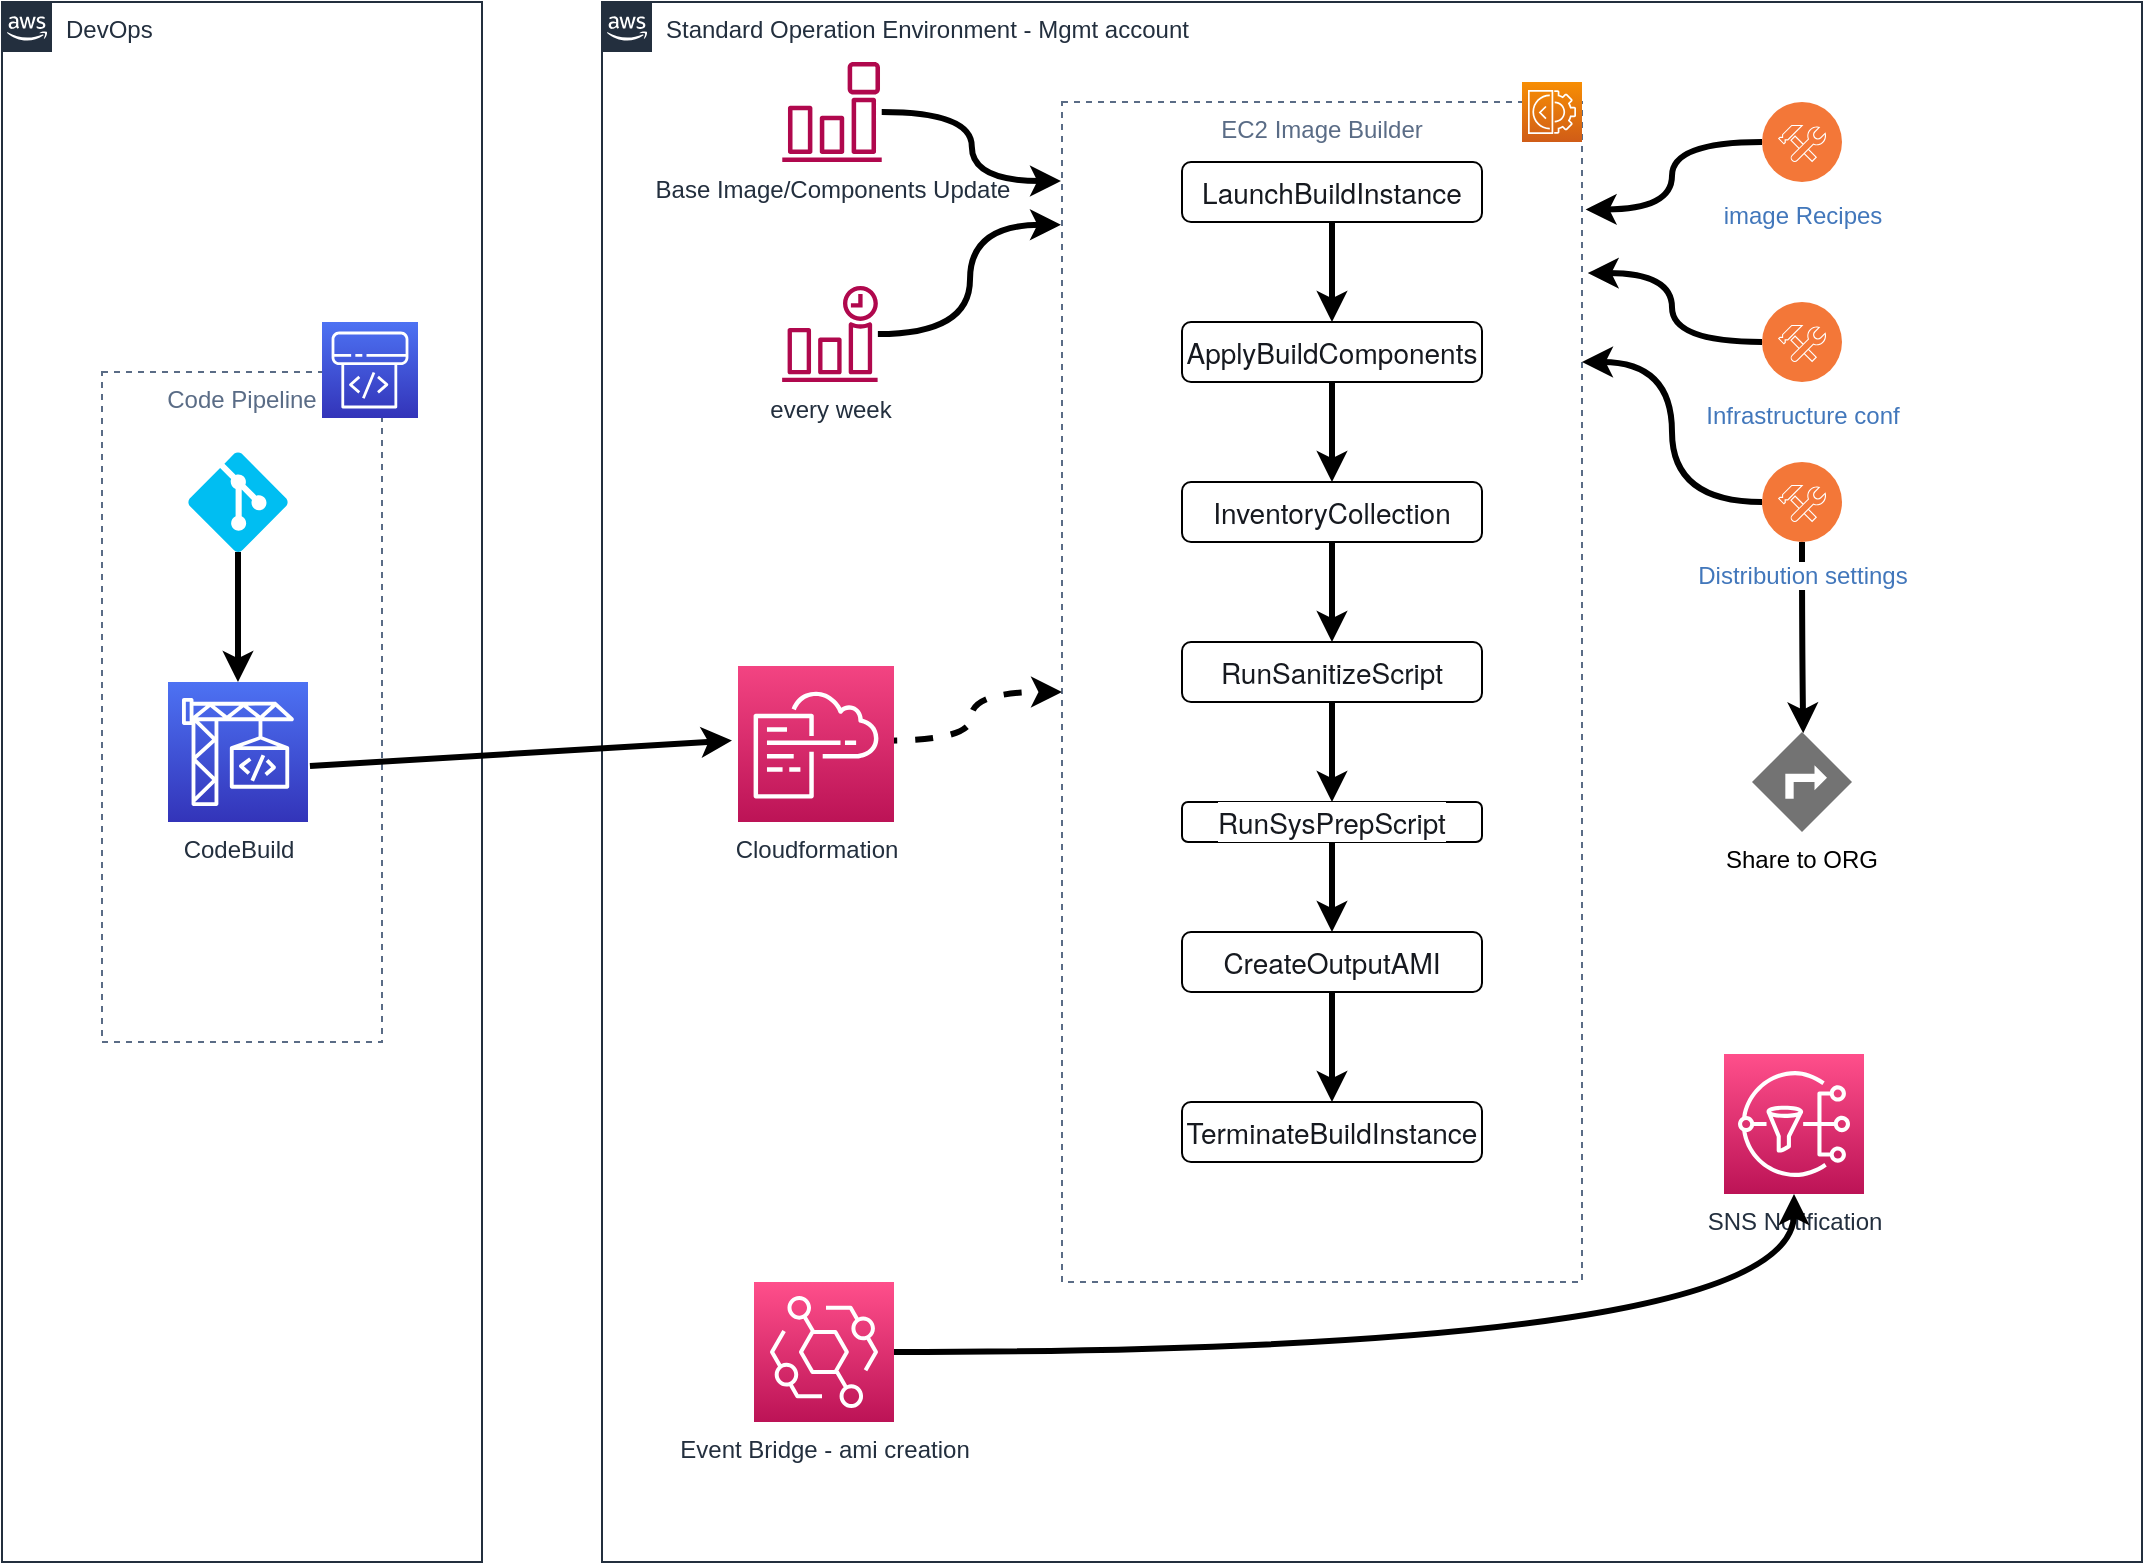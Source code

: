 <mxfile>
    <diagram id="Gcbxges4Ew21Y1hMnxqo" name="Page-1">
        <mxGraphModel dx="2701" dy="821" grid="1" gridSize="10" guides="1" tooltips="1" connect="1" arrows="1" fold="1" page="1" pageScale="1" pageWidth="827" pageHeight="1169" math="0" shadow="0">
            <root>
                <mxCell id="0"/>
                <mxCell id="1" parent="0"/>
                <mxCell id="3" value="Standard Operation Environment - Mgmt account" style="points=[[0,0],[0.25,0],[0.5,0],[0.75,0],[1,0],[1,0.25],[1,0.5],[1,0.75],[1,1],[0.75,1],[0.5,1],[0.25,1],[0,1],[0,0.75],[0,0.5],[0,0.25]];outlineConnect=0;gradientColor=none;html=1;whiteSpace=wrap;fontSize=12;fontStyle=0;container=0;pointerEvents=0;collapsible=0;recursiveResize=0;shape=mxgraph.aws4.group;grIcon=mxgraph.aws4.group_aws_cloud_alt;strokeColor=#232F3E;fillColor=none;verticalAlign=top;align=left;spacingLeft=30;fontColor=#232F3E;dashed=0;" parent="1" vertex="1">
                    <mxGeometry x="-620" y="120" width="770" height="780" as="geometry"/>
                </mxCell>
                <mxCell id="4" value="DevOps" style="points=[[0,0],[0.25,0],[0.5,0],[0.75,0],[1,0],[1,0.25],[1,0.5],[1,0.75],[1,1],[0.75,1],[0.5,1],[0.25,1],[0,1],[0,0.75],[0,0.5],[0,0.25]];outlineConnect=0;gradientColor=none;html=1;whiteSpace=wrap;fontSize=12;fontStyle=0;container=1;pointerEvents=0;collapsible=0;recursiveResize=0;shape=mxgraph.aws4.group;grIcon=mxgraph.aws4.group_aws_cloud_alt;strokeColor=#232F3E;fillColor=none;verticalAlign=top;align=left;spacingLeft=30;fontColor=#232F3E;dashed=0;" parent="1" vertex="1">
                    <mxGeometry x="-920" y="120" width="240" height="780" as="geometry"/>
                </mxCell>
                <mxCell id="41" value="Code Pipeline" style="fillColor=none;strokeColor=#5A6C86;dashed=1;verticalAlign=top;fontStyle=0;fontColor=#5A6C86;" parent="4" vertex="1">
                    <mxGeometry x="50" y="185" width="140" height="335" as="geometry"/>
                </mxCell>
                <mxCell id="44" style="edgeStyle=orthogonalEdgeStyle;curved=1;html=1;strokeWidth=3;" parent="4" source="42" edge="1">
                    <mxGeometry relative="1" as="geometry">
                        <mxPoint x="118" y="340" as="targetPoint"/>
                    </mxGeometry>
                </mxCell>
                <mxCell id="42" value="" style="verticalLabelPosition=bottom;html=1;verticalAlign=top;align=center;strokeColor=none;fillColor=#00BEF2;shape=mxgraph.azure.git_repository;" parent="4" vertex="1">
                    <mxGeometry x="93" y="225" width="50" height="50" as="geometry"/>
                </mxCell>
                <mxCell id="48" value="CodeBuild" style="sketch=0;points=[[0,0,0],[0.25,0,0],[0.5,0,0],[0.75,0,0],[1,0,0],[0,1,0],[0.25,1,0],[0.5,1,0],[0.75,1,0],[1,1,0],[0,0.25,0],[0,0.5,0],[0,0.75,0],[1,0.25,0],[1,0.5,0],[1,0.75,0]];outlineConnect=0;fontColor=#232F3E;gradientColor=#4D72F3;gradientDirection=north;fillColor=#3334B9;strokeColor=#ffffff;dashed=0;verticalLabelPosition=bottom;verticalAlign=top;align=center;html=1;fontSize=12;fontStyle=0;aspect=fixed;shape=mxgraph.aws4.resourceIcon;resIcon=mxgraph.aws4.codebuild;" vertex="1" parent="4">
                    <mxGeometry x="83" y="340" width="70" height="70" as="geometry"/>
                </mxCell>
                <mxCell id="49" value="" style="sketch=0;points=[[0,0,0],[0.25,0,0],[0.5,0,0],[0.75,0,0],[1,0,0],[0,1,0],[0.25,1,0],[0.5,1,0],[0.75,1,0],[1,1,0],[0,0.25,0],[0,0.5,0],[0,0.75,0],[1,0.25,0],[1,0.5,0],[1,0.75,0]];outlineConnect=0;fontColor=#232F3E;gradientColor=#4D72F3;gradientDirection=north;fillColor=#3334B9;strokeColor=#ffffff;dashed=0;verticalLabelPosition=bottom;verticalAlign=top;align=center;html=1;fontSize=12;fontStyle=0;aspect=fixed;shape=mxgraph.aws4.resourceIcon;resIcon=mxgraph.aws4.codepipeline;" vertex="1" parent="4">
                    <mxGeometry x="160" y="160" width="48" height="48" as="geometry"/>
                </mxCell>
                <mxCell id="5" value="EC2 Image Builder" style="fillColor=none;strokeColor=#5A6C86;dashed=1;verticalAlign=top;fontStyle=0;fontColor=#5A6C86;" parent="1" vertex="1">
                    <mxGeometry x="-390" y="170" width="260" height="590" as="geometry"/>
                </mxCell>
                <mxCell id="2" value="" style="sketch=0;points=[[0,0,0],[0.25,0,0],[0.5,0,0],[0.75,0,0],[1,0,0],[0,1,0],[0.25,1,0],[0.5,1,0],[0.75,1,0],[1,1,0],[0,0.25,0],[0,0.5,0],[0,0.75,0],[1,0.25,0],[1,0.5,0],[1,0.75,0]];outlineConnect=0;fontColor=#232F3E;gradientColor=#F78E04;gradientDirection=north;fillColor=#D05C17;strokeColor=#ffffff;dashed=0;verticalLabelPosition=bottom;verticalAlign=top;align=center;html=1;fontSize=12;fontStyle=0;aspect=fixed;shape=mxgraph.aws4.resourceIcon;resIcon=mxgraph.aws4.ec2_image_builder;" parent="1" vertex="1">
                    <mxGeometry x="-160" y="160" width="30" height="30" as="geometry"/>
                </mxCell>
                <mxCell id="28" style="edgeStyle=orthogonalEdgeStyle;curved=1;html=1;entryX=1.007;entryY=0.091;entryDx=0;entryDy=0;entryPerimeter=0;strokeWidth=3;" parent="1" source="6" target="5" edge="1">
                    <mxGeometry relative="1" as="geometry"/>
                </mxCell>
                <mxCell id="6" value="image Recipes" style="aspect=fixed;perimeter=ellipsePerimeter;html=1;align=center;shadow=0;dashed=0;fontColor=#4277BB;labelBackgroundColor=#ffffff;fontSize=12;spacingTop=3;image;image=img/lib/ibm/devops/configuration_management.svg;" parent="1" vertex="1">
                    <mxGeometry x="-40" y="170" width="40" height="40" as="geometry"/>
                </mxCell>
                <mxCell id="29" style="edgeStyle=orthogonalEdgeStyle;curved=1;html=1;entryX=1.011;entryY=0.145;entryDx=0;entryDy=0;entryPerimeter=0;strokeWidth=3;" parent="1" source="7" target="5" edge="1">
                    <mxGeometry relative="1" as="geometry"/>
                </mxCell>
                <mxCell id="7" value="Infrastructure conf" style="aspect=fixed;perimeter=ellipsePerimeter;html=1;align=center;shadow=0;dashed=0;fontColor=#4277BB;labelBackgroundColor=#ffffff;fontSize=12;spacingTop=3;image;image=img/lib/ibm/devops/configuration_management.svg;" parent="1" vertex="1">
                    <mxGeometry x="-40" y="270" width="40" height="40" as="geometry"/>
                </mxCell>
                <mxCell id="30" value="" style="edgeStyle=orthogonalEdgeStyle;curved=1;html=1;strokeWidth=3;" parent="1" source="8" target="5" edge="1">
                    <mxGeometry relative="1" as="geometry">
                        <Array as="points">
                            <mxPoint x="-85" y="370"/>
                            <mxPoint x="-85" y="300"/>
                        </Array>
                    </mxGeometry>
                </mxCell>
                <mxCell id="36" style="edgeStyle=orthogonalEdgeStyle;curved=1;html=1;entryX=0.512;entryY=0.013;entryDx=0;entryDy=0;entryPerimeter=0;strokeWidth=3;" parent="1" source="8" target="35" edge="1">
                    <mxGeometry relative="1" as="geometry"/>
                </mxCell>
                <mxCell id="8" value="Distribution settings" style="aspect=fixed;perimeter=ellipsePerimeter;html=1;align=center;shadow=0;dashed=0;fontColor=#4277BB;labelBackgroundColor=#ffffff;fontSize=12;spacingTop=3;image;image=img/lib/ibm/devops/configuration_management.svg;" parent="1" vertex="1">
                    <mxGeometry x="-40" y="350" width="40" height="40" as="geometry"/>
                </mxCell>
                <mxCell id="22" value="" style="edgeStyle=orthogonalEdgeStyle;html=1;entryX=0.5;entryY=0;entryDx=0;entryDy=0;strokeWidth=3;curved=1;" parent="1" source="9" target="11" edge="1">
                    <mxGeometry relative="1" as="geometry"/>
                </mxCell>
                <mxCell id="9" value="&lt;span style=&quot;caret-color: rgb(22, 25, 31); color: rgb(22, 25, 31); font-family: &amp;quot;Amazon Ember&amp;quot;, &amp;quot;Helvetica Neue&amp;quot;, Roboto, Arial, sans-serif; font-size: 14px; text-align: left; background-color: rgb(255, 255, 255);&quot;&gt;LaunchBuildInstance&lt;/span&gt;" style="rounded=1;whiteSpace=wrap;html=1;" parent="1" vertex="1">
                    <mxGeometry x="-330" y="200" width="150" height="30" as="geometry"/>
                </mxCell>
                <mxCell id="23" style="edgeStyle=orthogonalEdgeStyle;html=1;entryX=0.5;entryY=0;entryDx=0;entryDy=0;strokeWidth=3;curved=1;" parent="1" source="11" target="15" edge="1">
                    <mxGeometry relative="1" as="geometry"/>
                </mxCell>
                <mxCell id="11" value="&lt;span style=&quot;caret-color: rgb(22, 25, 31); color: rgb(22, 25, 31); font-family: &amp;quot;Amazon Ember&amp;quot;, &amp;quot;Helvetica Neue&amp;quot;, Roboto, Arial, sans-serif; font-size: 14px; text-align: left; background-color: rgb(255, 255, 255);&quot;&gt;ApplyBuildComponents&lt;/span&gt;" style="rounded=1;whiteSpace=wrap;html=1;" parent="1" vertex="1">
                    <mxGeometry x="-330" y="280" width="150" height="30" as="geometry"/>
                </mxCell>
                <mxCell id="24" value="" style="edgeStyle=none;html=1;strokeWidth=3;" parent="1" source="15" target="16" edge="1">
                    <mxGeometry relative="1" as="geometry"/>
                </mxCell>
                <mxCell id="15" value="&lt;span style=&quot;caret-color: rgb(22, 25, 31); color: rgb(22, 25, 31); font-family: &amp;quot;Amazon Ember&amp;quot;, &amp;quot;Helvetica Neue&amp;quot;, Roboto, Arial, sans-serif; font-size: 14px; text-align: left; background-color: rgb(255, 255, 255);&quot;&gt;InventoryCollection&lt;/span&gt;" style="rounded=1;whiteSpace=wrap;html=1;" parent="1" vertex="1">
                    <mxGeometry x="-330" y="360" width="150" height="30" as="geometry"/>
                </mxCell>
                <mxCell id="25" value="" style="edgeStyle=none;html=1;strokeWidth=3;" parent="1" source="16" target="17" edge="1">
                    <mxGeometry relative="1" as="geometry"/>
                </mxCell>
                <mxCell id="16" value="&lt;span style=&quot;caret-color: rgb(22, 25, 31); color: rgb(22, 25, 31); font-family: &amp;quot;Amazon Ember&amp;quot;, &amp;quot;Helvetica Neue&amp;quot;, Roboto, Arial, sans-serif; font-size: 14px; text-align: left; background-color: rgb(255, 255, 255);&quot;&gt;RunSanitizeScript&lt;/span&gt;" style="rounded=1;whiteSpace=wrap;html=1;" parent="1" vertex="1">
                    <mxGeometry x="-330" y="440" width="150" height="30" as="geometry"/>
                </mxCell>
                <mxCell id="26" value="" style="edgeStyle=none;html=1;strokeWidth=3;" parent="1" source="17" target="19" edge="1">
                    <mxGeometry relative="1" as="geometry"/>
                </mxCell>
                <mxCell id="17" value="&lt;span style=&quot;caret-color: rgb(22, 25, 31); color: rgb(22, 25, 31); font-family: &amp;quot;Amazon Ember&amp;quot;, &amp;quot;Helvetica Neue&amp;quot;, Roboto, Arial, sans-serif; font-size: 14px; text-align: left; background-color: rgb(255, 255, 255);&quot;&gt;RunSysPrepScript&lt;/span&gt;" style="rounded=1;whiteSpace=wrap;html=1;" parent="1" vertex="1">
                    <mxGeometry x="-330" y="520" width="150" height="20" as="geometry"/>
                </mxCell>
                <mxCell id="18" value="&lt;span style=&quot;caret-color: rgb(22, 25, 31); color: rgb(22, 25, 31); font-family: &amp;quot;Amazon Ember&amp;quot;, &amp;quot;Helvetica Neue&amp;quot;, Roboto, Arial, sans-serif; font-size: 14px; text-align: left; background-color: rgb(255, 255, 255);&quot;&gt;TerminateBuildInstance&lt;/span&gt;" style="rounded=1;whiteSpace=wrap;html=1;" parent="1" vertex="1">
                    <mxGeometry x="-330" y="670" width="150" height="30" as="geometry"/>
                </mxCell>
                <mxCell id="27" value="" style="edgeStyle=none;html=1;strokeWidth=3;" parent="1" source="19" target="18" edge="1">
                    <mxGeometry relative="1" as="geometry"/>
                </mxCell>
                <mxCell id="19" value="&lt;span style=&quot;caret-color: rgb(22, 25, 31); color: rgb(22, 25, 31); font-family: &amp;quot;Amazon Ember&amp;quot;, &amp;quot;Helvetica Neue&amp;quot;, Roboto, Arial, sans-serif; font-size: 14px; text-align: left; background-color: rgb(255, 255, 255);&quot;&gt;CreateOutputAMI&lt;/span&gt;" style="rounded=1;whiteSpace=wrap;html=1;" parent="1" vertex="1">
                    <mxGeometry x="-330" y="585" width="150" height="30" as="geometry"/>
                </mxCell>
                <mxCell id="34" style="edgeStyle=orthogonalEdgeStyle;curved=1;html=1;entryX=-0.002;entryY=0.104;entryDx=0;entryDy=0;entryPerimeter=0;strokeWidth=3;" parent="1" source="31" target="5" edge="1">
                    <mxGeometry relative="1" as="geometry"/>
                </mxCell>
                <mxCell id="31" value="every week" style="sketch=0;outlineConnect=0;fontColor=#232F3E;gradientColor=none;fillColor=#B0084D;strokeColor=none;dashed=0;verticalLabelPosition=bottom;verticalAlign=top;align=center;html=1;fontSize=12;fontStyle=0;aspect=fixed;pointerEvents=1;shape=mxgraph.aws4.event_time_based;" parent="1" vertex="1">
                    <mxGeometry x="-530" y="262" width="48" height="48" as="geometry"/>
                </mxCell>
                <mxCell id="33" style="edgeStyle=orthogonalEdgeStyle;curved=1;html=1;entryX=-0.002;entryY=0.067;entryDx=0;entryDy=0;entryPerimeter=0;strokeWidth=3;" parent="1" source="32" target="5" edge="1">
                    <mxGeometry relative="1" as="geometry"/>
                </mxCell>
                <mxCell id="32" value="Base Image/Components Update" style="sketch=0;outlineConnect=0;fontColor=#232F3E;gradientColor=none;fillColor=#B0084D;strokeColor=none;dashed=0;verticalLabelPosition=bottom;verticalAlign=top;align=center;html=1;fontSize=12;fontStyle=0;aspect=fixed;pointerEvents=1;shape=mxgraph.aws4.event_event_based;" parent="1" vertex="1">
                    <mxGeometry x="-530" y="150" width="50" height="50" as="geometry"/>
                </mxCell>
                <mxCell id="35" value="Share to ORG" style="dashed=0;aspect=fixed;verticalLabelPosition=bottom;verticalAlign=top;align=center;shape=mxgraph.gmdl.share2;strokeColor=none;fillColor=#737373;shadow=0;sketch=0;" parent="1" vertex="1">
                    <mxGeometry x="-45" y="485" width="50" height="50" as="geometry"/>
                </mxCell>
                <mxCell id="37" value="SNS Notification" style="sketch=0;points=[[0,0,0],[0.25,0,0],[0.5,0,0],[0.75,0,0],[1,0,0],[0,1,0],[0.25,1,0],[0.5,1,0],[0.75,1,0],[1,1,0],[0,0.25,0],[0,0.5,0],[0,0.75,0],[1,0.25,0],[1,0.5,0],[1,0.75,0]];outlineConnect=0;fontColor=#232F3E;gradientColor=#FF4F8B;gradientDirection=north;fillColor=#BC1356;strokeColor=#ffffff;dashed=0;verticalLabelPosition=bottom;verticalAlign=top;align=center;html=1;fontSize=12;fontStyle=0;aspect=fixed;shape=mxgraph.aws4.resourceIcon;resIcon=mxgraph.aws4.sns;" parent="1" vertex="1">
                    <mxGeometry x="-59" y="646" width="70" height="70" as="geometry"/>
                </mxCell>
                <mxCell id="40" style="edgeStyle=orthogonalEdgeStyle;curved=1;html=1;entryX=0.5;entryY=1;entryDx=0;entryDy=0;entryPerimeter=0;strokeWidth=3;" parent="1" source="39" target="37" edge="1">
                    <mxGeometry relative="1" as="geometry"/>
                </mxCell>
                <mxCell id="39" value="Event Bridge - ami creation" style="sketch=0;points=[[0,0,0],[0.25,0,0],[0.5,0,0],[0.75,0,0],[1,0,0],[0,1,0],[0.25,1,0],[0.5,1,0],[0.75,1,0],[1,1,0],[0,0.25,0],[0,0.5,0],[0,0.75,0],[1,0.25,0],[1,0.5,0],[1,0.75,0]];outlineConnect=0;fontColor=#232F3E;gradientColor=#FF4F8B;gradientDirection=north;fillColor=#BC1356;strokeColor=#ffffff;dashed=0;verticalLabelPosition=bottom;verticalAlign=top;align=center;html=1;fontSize=12;fontStyle=0;aspect=fixed;shape=mxgraph.aws4.resourceIcon;resIcon=mxgraph.aws4.eventbridge;" parent="1" vertex="1">
                    <mxGeometry x="-544" y="760" width="70" height="70" as="geometry"/>
                </mxCell>
                <mxCell id="47" style="edgeStyle=orthogonalEdgeStyle;curved=1;html=1;strokeWidth=3;dashed=1;" parent="1" target="5" edge="1">
                    <mxGeometry relative="1" as="geometry">
                        <mxPoint x="-481.5" y="489.3" as="sourcePoint"/>
                    </mxGeometry>
                </mxCell>
                <mxCell id="46" style="html=1;entryX=0;entryY=0.5;entryDx=0;entryDy=0;entryPerimeter=0;strokeWidth=3;exitX=1.014;exitY=0.6;exitDx=0;exitDy=0;exitPerimeter=0;" parent="1" source="48" edge="1">
                    <mxGeometry relative="1" as="geometry">
                        <mxPoint x="-773" y="489" as="sourcePoint"/>
                        <mxPoint x="-555" y="489.25" as="targetPoint"/>
                    </mxGeometry>
                </mxCell>
                <mxCell id="50" value="Cloudformation" style="sketch=0;points=[[0,0,0],[0.25,0,0],[0.5,0,0],[0.75,0,0],[1,0,0],[0,1,0],[0.25,1,0],[0.5,1,0],[0.75,1,0],[1,1,0],[0,0.25,0],[0,0.5,0],[0,0.75,0],[1,0.25,0],[1,0.5,0],[1,0.75,0]];points=[[0,0,0],[0.25,0,0],[0.5,0,0],[0.75,0,0],[1,0,0],[0,1,0],[0.25,1,0],[0.5,1,0],[0.75,1,0],[1,1,0],[0,0.25,0],[0,0.5,0],[0,0.75,0],[1,0.25,0],[1,0.5,0],[1,0.75,0]];outlineConnect=0;fontColor=#232F3E;gradientColor=#F34482;gradientDirection=north;fillColor=#BC1356;strokeColor=#ffffff;dashed=0;verticalLabelPosition=bottom;verticalAlign=top;align=center;html=1;fontSize=12;fontStyle=0;aspect=fixed;shape=mxgraph.aws4.resourceIcon;resIcon=mxgraph.aws4.cloudformation;" vertex="1" parent="1">
                    <mxGeometry x="-552" y="452" width="78" height="78" as="geometry"/>
                </mxCell>
            </root>
        </mxGraphModel>
    </diagram>
</mxfile>